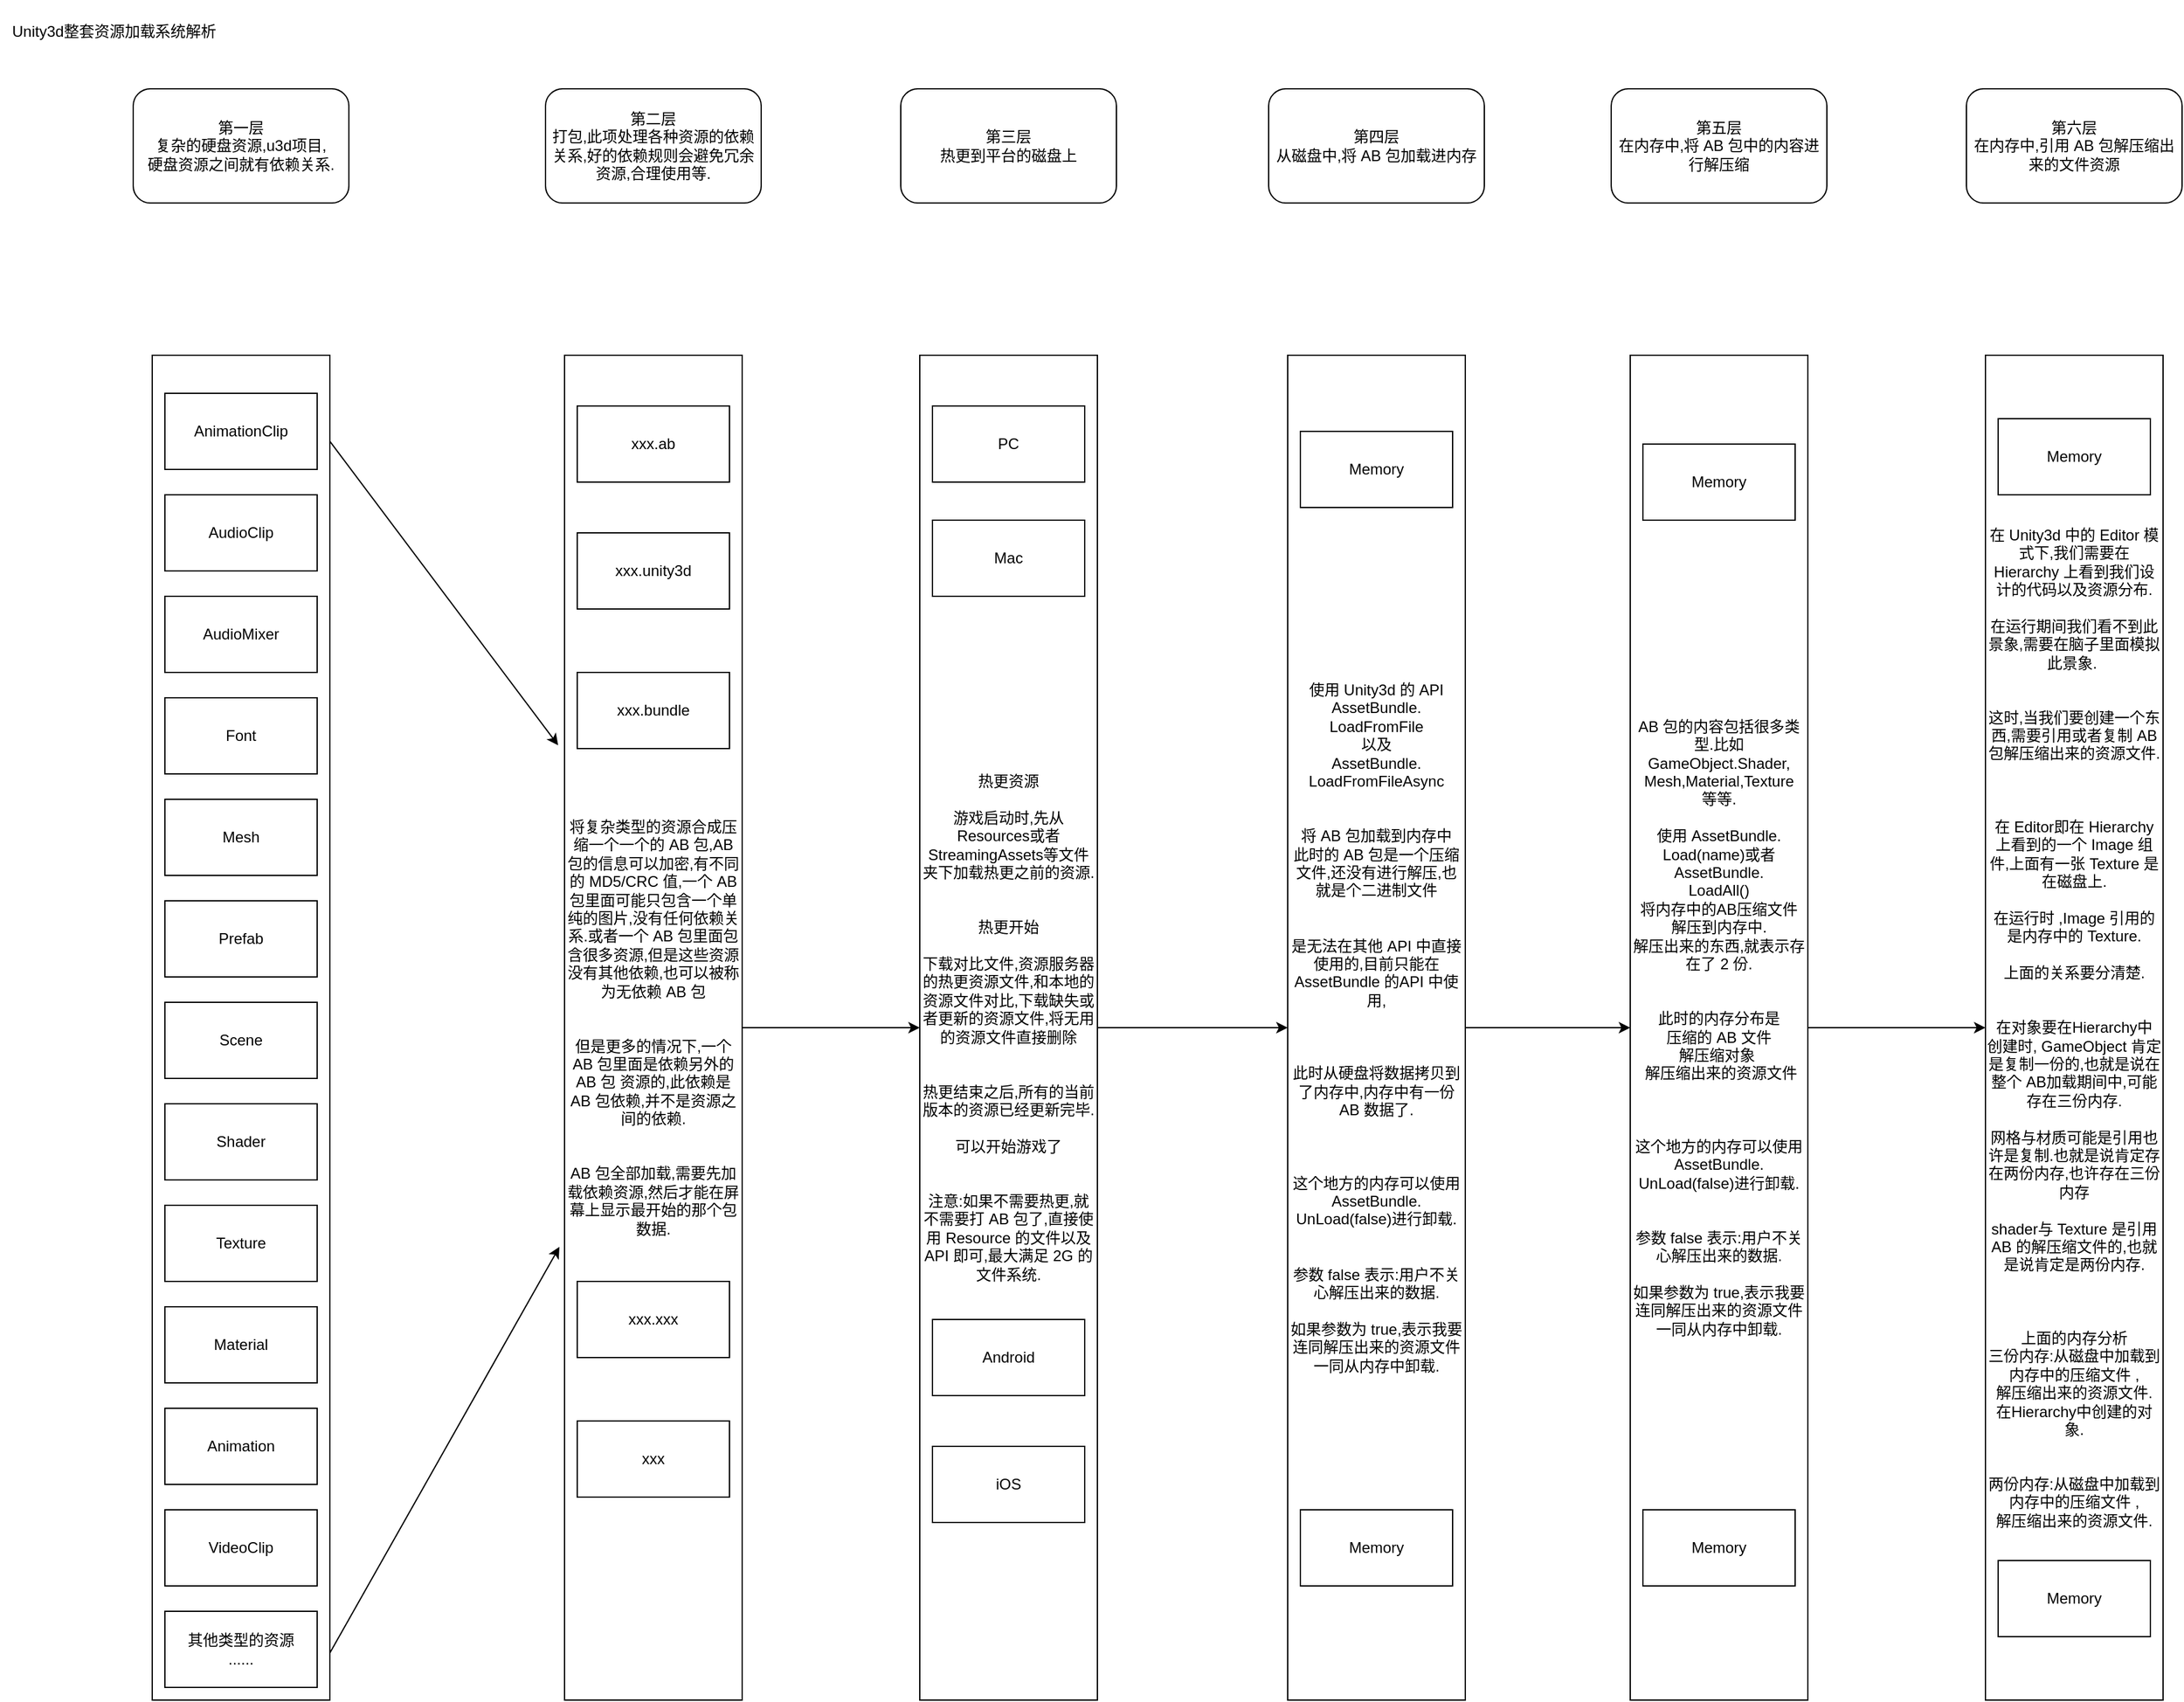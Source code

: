 <mxfile version="12.2.4" pages="1"><diagram id="8_zIrxlFSDaD330ofxnu" name="第 1 页"><mxGraphModel dx="1044" dy="804" grid="1" gridSize="10" guides="1" tooltips="1" connect="1" arrows="1" fold="1" page="1" pageScale="1" pageWidth="827" pageHeight="1169" math="0" shadow="0"><root><mxCell id="0"/><mxCell id="1" parent="0"/><mxCell id="IzPHXZU54s4Ii5SMVfTX-16" value="" style="rounded=0;whiteSpace=wrap;html=1;" parent="1" vertex="1"><mxGeometry x="120" y="280" width="140" height="1060" as="geometry"/></mxCell><mxCell id="IzPHXZU54s4Ii5SMVfTX-1" value="Texture" style="rounded=0;whiteSpace=wrap;html=1;" parent="1" vertex="1"><mxGeometry x="130" y="950" width="120" height="60" as="geometry"/></mxCell><mxCell id="IzPHXZU54s4Ii5SMVfTX-2" value="Unity3d整套资源加载系统解析" style="text;html=1;strokeColor=none;fillColor=none;align=center;verticalAlign=middle;whiteSpace=wrap;rounded=0;" parent="1" vertex="1"><mxGeometry width="180" height="50" as="geometry"/></mxCell><mxCell id="IzPHXZU54s4Ii5SMVfTX-3" value="AudioClip" style="rounded=0;whiteSpace=wrap;html=1;" parent="1" vertex="1"><mxGeometry x="130" y="390" width="120" height="60" as="geometry"/></mxCell><mxCell id="IzPHXZU54s4Ii5SMVfTX-4" value="Animation" style="rounded=0;whiteSpace=wrap;html=1;" parent="1" vertex="1"><mxGeometry x="130" y="1110" width="120" height="60" as="geometry"/></mxCell><mxCell id="IzPHXZU54s4Ii5SMVfTX-5" value="Font" style="rounded=0;whiteSpace=wrap;html=1;" parent="1" vertex="1"><mxGeometry x="130" y="550" width="120" height="60" as="geometry"/></mxCell><mxCell id="IzPHXZU54s4Ii5SMVfTX-6" value="Mesh" style="rounded=0;whiteSpace=wrap;html=1;" parent="1" vertex="1"><mxGeometry x="130" y="630" width="120" height="60" as="geometry"/></mxCell><mxCell id="IzPHXZU54s4Ii5SMVfTX-7" value="Prefab" style="rounded=0;whiteSpace=wrap;html=1;" parent="1" vertex="1"><mxGeometry x="130" y="710" width="120" height="60" as="geometry"/></mxCell><mxCell id="IzPHXZU54s4Ii5SMVfTX-8" value="Scene" style="rounded=0;whiteSpace=wrap;html=1;" parent="1" vertex="1"><mxGeometry x="130" y="790" width="120" height="60" as="geometry"/></mxCell><mxCell id="IzPHXZU54s4Ii5SMVfTX-9" value="Shader" style="rounded=0;whiteSpace=wrap;html=1;" parent="1" vertex="1"><mxGeometry x="130" y="870" width="120" height="60" as="geometry"/></mxCell><mxCell id="IzPHXZU54s4Ii5SMVfTX-10" value="AnimationClip" style="rounded=0;whiteSpace=wrap;html=1;" parent="1" vertex="1"><mxGeometry x="130" y="310" width="120" height="60" as="geometry"/></mxCell><mxCell id="IzPHXZU54s4Ii5SMVfTX-11" value="AudioMixer" style="rounded=0;whiteSpace=wrap;html=1;" parent="1" vertex="1"><mxGeometry x="130" y="470" width="120" height="60" as="geometry"/></mxCell><mxCell id="IzPHXZU54s4Ii5SMVfTX-12" value="Material" style="rounded=0;whiteSpace=wrap;html=1;" parent="1" vertex="1"><mxGeometry x="130" y="1030" width="120" height="60" as="geometry"/></mxCell><mxCell id="IzPHXZU54s4Ii5SMVfTX-13" value="VideoClip" style="rounded=0;whiteSpace=wrap;html=1;" parent="1" vertex="1"><mxGeometry x="130" y="1190" width="120" height="60" as="geometry"/></mxCell><mxCell id="IzPHXZU54s4Ii5SMVfTX-14" value="其他类型的资源&lt;br&gt;......" style="rounded=0;whiteSpace=wrap;html=1;" parent="1" vertex="1"><mxGeometry x="130" y="1270" width="120" height="60" as="geometry"/></mxCell><mxCell id="IzPHXZU54s4Ii5SMVfTX-17" value="第一层&lt;br&gt;复杂的硬盘资源,u3d项目,&lt;br&gt;硬盘资源之间就有依赖关系." style="rounded=1;whiteSpace=wrap;html=1;" parent="1" vertex="1"><mxGeometry x="105" y="70" width="170" height="90" as="geometry"/></mxCell><mxCell id="IzPHXZU54s4Ii5SMVfTX-38" style="edgeStyle=orthogonalEdgeStyle;rounded=0;orthogonalLoop=1;jettySize=auto;html=1;entryX=0;entryY=0.5;entryDx=0;entryDy=0;" parent="1" source="IzPHXZU54s4Ii5SMVfTX-18" target="IzPHXZU54s4Ii5SMVfTX-36" edge="1"><mxGeometry relative="1" as="geometry"/></mxCell><mxCell id="IzPHXZU54s4Ii5SMVfTX-18" value="将复杂类型的资源合成压缩一个一个的 AB 包,AB 包的信息可以加密,有不同的 MD5/CRC 值,一个 AB 包里面可能只包含一个单纯的图片,没有任何依赖关系.或者一个 AB 包里面包含很多资源,但是这些资源没有其他依赖,也可以被称为无依赖 AB 包&lt;br&gt;&lt;br&gt;&lt;br&gt;但是更多的情况下,一个 AB 包里面是依赖另外的 AB 包 资源的,此依赖是 AB 包依赖,并不是资源之间的依赖.&lt;br&gt;&lt;br&gt;&lt;br&gt;AB 包全部加载,需要先加载依赖资源,然后才能在屏幕上显示最开始的那个包数据." style="rounded=0;whiteSpace=wrap;html=1;" parent="1" vertex="1"><mxGeometry x="445" y="280" width="140" height="1060" as="geometry"/></mxCell><mxCell id="IzPHXZU54s4Ii5SMVfTX-32" value="第二层&lt;br&gt;打包,此项处理各种资源的依赖 关系,好的依赖规则会避免冗余资源,合理使用等." style="rounded=1;whiteSpace=wrap;html=1;" parent="1" vertex="1"><mxGeometry x="430" y="70" width="170" height="90" as="geometry"/></mxCell><mxCell id="IzPHXZU54s4Ii5SMVfTX-33" value="" style="endArrow=classic;html=1;exitX=1;exitY=0.064;exitDx=0;exitDy=0;exitPerimeter=0;entryX=-0.036;entryY=0.29;entryDx=0;entryDy=0;entryPerimeter=0;" parent="1" source="IzPHXZU54s4Ii5SMVfTX-16" target="IzPHXZU54s4Ii5SMVfTX-18" edge="1"><mxGeometry width="50" height="50" relative="1" as="geometry"><mxPoint x="470" y="630" as="sourcePoint"/><mxPoint x="520" y="580" as="targetPoint"/></mxGeometry></mxCell><mxCell id="IzPHXZU54s4Ii5SMVfTX-35" value="" style="endArrow=classic;html=1;exitX=1;exitY=0.965;exitDx=0;exitDy=0;exitPerimeter=0;entryX=-0.029;entryY=0.663;entryDx=0;entryDy=0;entryPerimeter=0;" parent="1" source="IzPHXZU54s4Ii5SMVfTX-16" target="IzPHXZU54s4Ii5SMVfTX-18" edge="1"><mxGeometry width="50" height="50" relative="1" as="geometry"><mxPoint x="270" y="357.84" as="sourcePoint"/><mxPoint x="449.96" y="597.4" as="targetPoint"/></mxGeometry></mxCell><mxCell id="IzPHXZU54s4Ii5SMVfTX-41" style="edgeStyle=orthogonalEdgeStyle;rounded=0;orthogonalLoop=1;jettySize=auto;html=1;entryX=0;entryY=0.5;entryDx=0;entryDy=0;" parent="1" source="IzPHXZU54s4Ii5SMVfTX-36" target="IzPHXZU54s4Ii5SMVfTX-39" edge="1"><mxGeometry relative="1" as="geometry"/></mxCell><mxCell id="IzPHXZU54s4Ii5SMVfTX-36" value="热更资源&lt;br&gt;&lt;br&gt;游戏启动时,先从Resources或者StreamingAssets等文件夹下加载热更之前的资源.&lt;br&gt;&lt;br&gt;&lt;br&gt;热更开始&lt;br&gt;&lt;br&gt;下载对比文件,资源服务器的热更资源文件,和本地的资源文件对比,下载缺失或者更新的资源文件,将无用的资源文件直接删除&lt;br&gt;&lt;br&gt;&lt;br&gt;热更结束之后,所有的当前版本的资源已经更新完毕.&lt;br&gt;&lt;br&gt;可以开始游戏了&lt;br&gt;&lt;br&gt;&lt;br&gt;注意:如果不需要热更,就不需要打 AB 包了,直接使用 Resource 的文件以及 API 即可,最大满足 2G 的文件系统." style="rounded=0;whiteSpace=wrap;html=1;" parent="1" vertex="1"><mxGeometry x="725" y="280" width="140" height="1060" as="geometry"/></mxCell><mxCell id="IzPHXZU54s4Ii5SMVfTX-37" value="第三层&lt;br&gt;热更到平台的磁盘上" style="rounded=1;whiteSpace=wrap;html=1;" parent="1" vertex="1"><mxGeometry x="710" y="70" width="170" height="90" as="geometry"/></mxCell><mxCell id="IzPHXZU54s4Ii5SMVfTX-45" style="edgeStyle=orthogonalEdgeStyle;rounded=0;orthogonalLoop=1;jettySize=auto;html=1;entryX=0;entryY=0.5;entryDx=0;entryDy=0;" parent="1" source="IzPHXZU54s4Ii5SMVfTX-39" target="IzPHXZU54s4Ii5SMVfTX-42" edge="1"><mxGeometry relative="1" as="geometry"/></mxCell><mxCell id="IzPHXZU54s4Ii5SMVfTX-39" value="使用 Unity3d 的 API&lt;br&gt;AssetBundle.&lt;br&gt;LoadFromFile&lt;br&gt;以及&lt;br&gt;AssetBundle.&lt;br&gt;LoadFromFileAsync&lt;br&gt;&lt;br&gt;&lt;br&gt;将 AB 包加载到内存中&lt;br&gt;此时的 AB 包是一个压缩文件,还没有进行解压,也就是个二进制文件&lt;br&gt;&lt;br&gt;&lt;br&gt;是无法在其他 API 中直接使用的,目前只能在AssetBundle 的API 中使用,&lt;br&gt;&lt;br&gt;&lt;br&gt;&lt;br&gt;此时从硬盘将数据拷贝到了内存中,内存中有一份 AB 数据了.&lt;br&gt;&lt;br&gt;&lt;br&gt;&lt;br&gt;这个地方的内存可以使用&lt;br&gt;AssetBundle.&lt;br&gt;UnLoad(false)进行卸载.&lt;br&gt;&lt;br&gt;&lt;br&gt;参数 false 表示:用户不关心解压出来的数据.&lt;br&gt;&lt;br&gt;如果参数为 true,表示我要连同解压出来的资源文件一同从内存中卸载." style="rounded=0;whiteSpace=wrap;html=1;" parent="1" vertex="1"><mxGeometry x="1015" y="280" width="140" height="1060" as="geometry"/></mxCell><mxCell id="IzPHXZU54s4Ii5SMVfTX-40" value="第四层&lt;br&gt;从磁盘中,将 AB 包加载进内存" style="rounded=1;whiteSpace=wrap;html=1;" parent="1" vertex="1"><mxGeometry x="1000" y="70" width="170" height="90" as="geometry"/></mxCell><mxCell id="IzPHXZU54s4Ii5SMVfTX-48" style="edgeStyle=orthogonalEdgeStyle;rounded=0;orthogonalLoop=1;jettySize=auto;html=1;entryX=0;entryY=0.5;entryDx=0;entryDy=0;" parent="1" source="IzPHXZU54s4Ii5SMVfTX-42" target="IzPHXZU54s4Ii5SMVfTX-46" edge="1"><mxGeometry relative="1" as="geometry"/></mxCell><mxCell id="IzPHXZU54s4Ii5SMVfTX-42" value="AB 包的内容包括很多类型.比如 GameObject.Shader,&lt;br&gt;Mesh,Material,Texture&lt;br&gt;等等.&lt;br&gt;&lt;br&gt;使用 AssetBundle.&lt;br&gt;Load(name)或者&lt;br&gt;AssetBundle.&lt;br&gt;LoadAll()&lt;br&gt;将内存中的AB压缩文件&lt;br&gt;解压到内存中.&lt;br&gt;解压出来的东西,就表示存在了 2 份.&lt;br&gt;&lt;br&gt;&lt;br&gt;此时的内存分布是&lt;br&gt;压缩的 AB 文件&lt;br&gt;解压缩对象&amp;nbsp;&lt;br&gt;&amp;nbsp;解压缩出来的资源文件&lt;br&gt;&lt;br&gt;&lt;br&gt;&lt;br&gt;这个地方的内存可以使用&lt;br&gt;AssetBundle.&lt;br&gt;UnLoad(false)进行卸载.&lt;br&gt;&lt;br&gt;&lt;br&gt;参数 false 表示:用户不关心解压出来的数据.&lt;br&gt;&lt;br&gt;如果参数为 true,表示我要连同解压出来的资源文件一同从内存中卸载.&lt;br&gt;" style="rounded=0;whiteSpace=wrap;html=1;" parent="1" vertex="1"><mxGeometry x="1285" y="280" width="140" height="1060" as="geometry"/></mxCell><mxCell id="IzPHXZU54s4Ii5SMVfTX-43" value="第五层&lt;br&gt;在内存中,将 AB 包中的内容进行解压缩" style="rounded=1;whiteSpace=wrap;html=1;" parent="1" vertex="1"><mxGeometry x="1270" y="70" width="170" height="90" as="geometry"/></mxCell><mxCell id="IzPHXZU54s4Ii5SMVfTX-46" value="在 Unity3d 中的 Editor 模式下,我们需要在Hierarchy 上看到我们设计的代码以及资源分布.&lt;br&gt;&lt;br&gt;在运行期间我们看不到此景象,需要在脑子里面模拟此景象.&amp;nbsp;&lt;br&gt;&lt;br&gt;&lt;br&gt;这时,当我们要创建一个东西,需要引用或者复制 AB 包解压缩出来的资源文件.&lt;br&gt;&lt;br&gt;&lt;br&gt;&lt;br&gt;在 Editor即在 Hierarchy 上看到的一个 Image 组件,上面有一张 Texture 是在磁盘上.&lt;br&gt;&lt;br&gt;在运行时 ,Image 引用的是内存中的 Texture.&lt;br&gt;&lt;br&gt;上面的关系要分清楚.&lt;br&gt;&lt;br&gt;&lt;br&gt;在对象要在Hierarchy中&lt;br&gt;创建时, GameObject 肯定是复制一份的,也就是说在整个 AB加载期间中,可能存在三份内存.&lt;br&gt;&lt;br&gt;网格与材质可能是引用也许是复制.也就是说肯定存在两份内存,也许存在三份内存&lt;br&gt;&lt;br&gt;shader与 Texture 是引用 AB 的解压缩文件的,也就是说肯定是两份内存.&lt;br&gt;&lt;br&gt;&lt;br&gt;&lt;br&gt;上面的内存分析&lt;br&gt;三份内存:从磁盘中加载到内存中的压缩文件 ,&lt;br&gt;解压缩出来的资源文件.&lt;br&gt;在Hierarchy中创建的对象.&lt;br&gt;&lt;br&gt;&lt;br&gt;两份内存:从磁盘中加载到内存中的压缩文件 ,&lt;br&gt;解压缩出来的资源文件." style="rounded=0;whiteSpace=wrap;html=1;" parent="1" vertex="1"><mxGeometry x="1565" y="280" width="140" height="1060" as="geometry"/></mxCell><mxCell id="IzPHXZU54s4Ii5SMVfTX-47" value="第六层&lt;br&gt;在内存中,引用 AB 包解压缩出来的文件资源" style="rounded=1;whiteSpace=wrap;html=1;" parent="1" vertex="1"><mxGeometry x="1550" y="70" width="170" height="90" as="geometry"/></mxCell><mxCell id="dj8m-KbMoCRCcU3kvsQ2-1" value="xxx.ab" style="rounded=0;whiteSpace=wrap;html=1;" parent="1" vertex="1"><mxGeometry x="455" y="320" width="120" height="60" as="geometry"/></mxCell><mxCell id="dj8m-KbMoCRCcU3kvsQ2-2" value="xxx.unity3d" style="rounded=0;whiteSpace=wrap;html=1;" parent="1" vertex="1"><mxGeometry x="455" y="420" width="120" height="60" as="geometry"/></mxCell><mxCell id="dj8m-KbMoCRCcU3kvsQ2-3" value="xxx.bundle" style="rounded=0;whiteSpace=wrap;html=1;" parent="1" vertex="1"><mxGeometry x="455" y="530" width="120" height="60" as="geometry"/></mxCell><mxCell id="dj8m-KbMoCRCcU3kvsQ2-4" value="xxx.xxx" style="rounded=0;whiteSpace=wrap;html=1;" parent="1" vertex="1"><mxGeometry x="455" y="1010" width="120" height="60" as="geometry"/></mxCell><mxCell id="dj8m-KbMoCRCcU3kvsQ2-5" value="xxx" style="rounded=0;whiteSpace=wrap;html=1;" parent="1" vertex="1"><mxGeometry x="455" y="1120" width="120" height="60" as="geometry"/></mxCell><mxCell id="dj8m-KbMoCRCcU3kvsQ2-6" value="PC" style="rounded=0;whiteSpace=wrap;html=1;" parent="1" vertex="1"><mxGeometry x="735" y="320" width="120" height="60" as="geometry"/></mxCell><mxCell id="dj8m-KbMoCRCcU3kvsQ2-7" value="Mac" style="rounded=0;whiteSpace=wrap;html=1;" parent="1" vertex="1"><mxGeometry x="735" y="410" width="120" height="60" as="geometry"/></mxCell><mxCell id="dj8m-KbMoCRCcU3kvsQ2-8" value="Android" style="rounded=0;whiteSpace=wrap;html=1;" parent="1" vertex="1"><mxGeometry x="735" y="1040" width="120" height="60" as="geometry"/></mxCell><mxCell id="dj8m-KbMoCRCcU3kvsQ2-9" value="iOS" style="rounded=0;whiteSpace=wrap;html=1;" parent="1" vertex="1"><mxGeometry x="735" y="1140" width="120" height="60" as="geometry"/></mxCell><mxCell id="dj8m-KbMoCRCcU3kvsQ2-10" value="Memory" style="rounded=0;whiteSpace=wrap;html=1;" parent="1" vertex="1"><mxGeometry x="1025" y="340" width="120" height="60" as="geometry"/></mxCell><mxCell id="dj8m-KbMoCRCcU3kvsQ2-11" value="Memory" style="rounded=0;whiteSpace=wrap;html=1;" parent="1" vertex="1"><mxGeometry x="1025" y="1190" width="120" height="60" as="geometry"/></mxCell><mxCell id="dj8m-KbMoCRCcU3kvsQ2-12" value="Memory" style="rounded=0;whiteSpace=wrap;html=1;" parent="1" vertex="1"><mxGeometry x="1295" y="350" width="120" height="60" as="geometry"/></mxCell><mxCell id="dj8m-KbMoCRCcU3kvsQ2-13" value="Memory" style="rounded=0;whiteSpace=wrap;html=1;" parent="1" vertex="1"><mxGeometry x="1295" y="1190" width="120" height="60" as="geometry"/></mxCell><mxCell id="dj8m-KbMoCRCcU3kvsQ2-14" value="Memory" style="rounded=0;whiteSpace=wrap;html=1;" parent="1" vertex="1"><mxGeometry x="1575" y="330" width="120" height="60" as="geometry"/></mxCell><mxCell id="dj8m-KbMoCRCcU3kvsQ2-15" value="Memory" style="rounded=0;whiteSpace=wrap;html=1;" parent="1" vertex="1"><mxGeometry x="1575" y="1230" width="120" height="60" as="geometry"/></mxCell></root></mxGraphModel></diagram></mxfile>